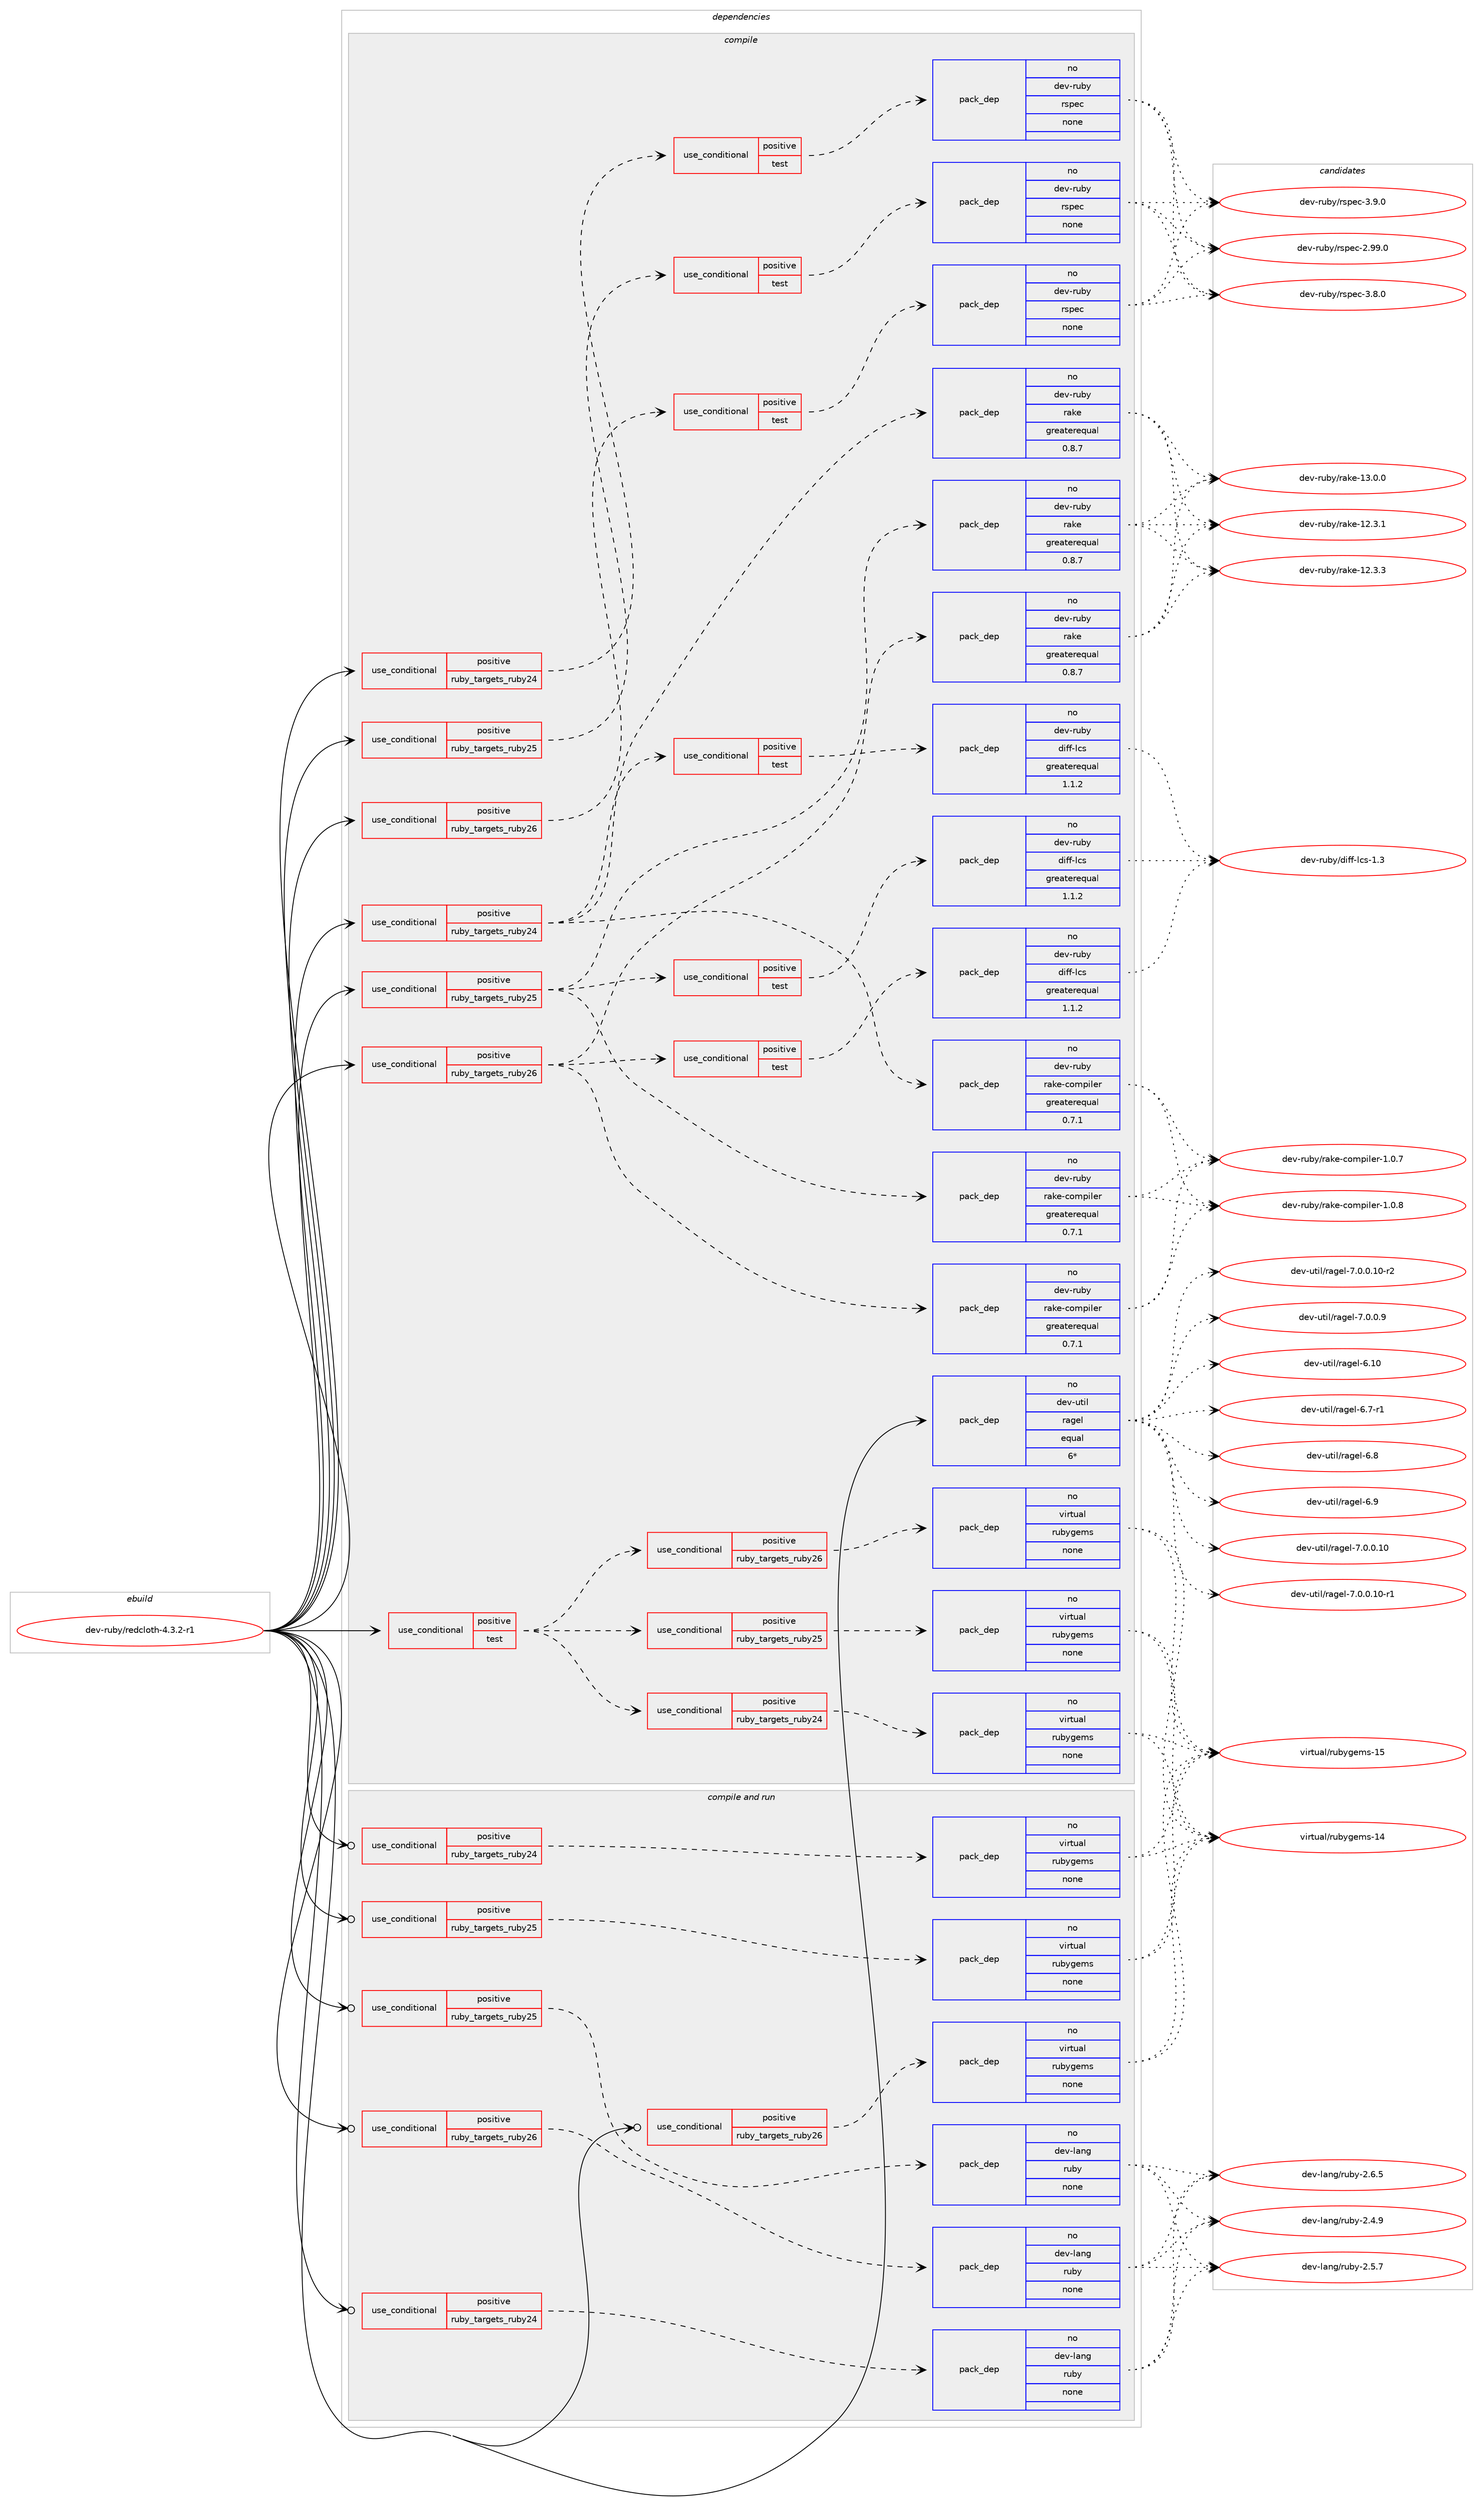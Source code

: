 digraph prolog {

# *************
# Graph options
# *************

newrank=true;
concentrate=true;
compound=true;
graph [rankdir=LR,fontname=Helvetica,fontsize=10,ranksep=1.5];#, ranksep=2.5, nodesep=0.2];
edge  [arrowhead=vee];
node  [fontname=Helvetica,fontsize=10];

# **********
# The ebuild
# **********

subgraph cluster_leftcol {
color=gray;
rank=same;
label=<<i>ebuild</i>>;
id [label="dev-ruby/redcloth-4.3.2-r1", color=red, width=4, href="../dev-ruby/redcloth-4.3.2-r1.svg"];
}

# ****************
# The dependencies
# ****************

subgraph cluster_midcol {
color=gray;
label=<<i>dependencies</i>>;
subgraph cluster_compile {
fillcolor="#eeeeee";
style=filled;
label=<<i>compile</i>>;
subgraph cond172594 {
dependency705053 [label=<<TABLE BORDER="0" CELLBORDER="1" CELLSPACING="0" CELLPADDING="4"><TR><TD ROWSPAN="3" CELLPADDING="10">use_conditional</TD></TR><TR><TD>positive</TD></TR><TR><TD>ruby_targets_ruby24</TD></TR></TABLE>>, shape=none, color=red];
subgraph cond172595 {
dependency705054 [label=<<TABLE BORDER="0" CELLBORDER="1" CELLSPACING="0" CELLPADDING="4"><TR><TD ROWSPAN="3" CELLPADDING="10">use_conditional</TD></TR><TR><TD>positive</TD></TR><TR><TD>test</TD></TR></TABLE>>, shape=none, color=red];
subgraph pack520429 {
dependency705055 [label=<<TABLE BORDER="0" CELLBORDER="1" CELLSPACING="0" CELLPADDING="4" WIDTH="220"><TR><TD ROWSPAN="6" CELLPADDING="30">pack_dep</TD></TR><TR><TD WIDTH="110">no</TD></TR><TR><TD>dev-ruby</TD></TR><TR><TD>rspec</TD></TR><TR><TD>none</TD></TR><TR><TD></TD></TR></TABLE>>, shape=none, color=blue];
}
dependency705054:e -> dependency705055:w [weight=20,style="dashed",arrowhead="vee"];
}
dependency705053:e -> dependency705054:w [weight=20,style="dashed",arrowhead="vee"];
}
id:e -> dependency705053:w [weight=20,style="solid",arrowhead="vee"];
subgraph cond172596 {
dependency705056 [label=<<TABLE BORDER="0" CELLBORDER="1" CELLSPACING="0" CELLPADDING="4"><TR><TD ROWSPAN="3" CELLPADDING="10">use_conditional</TD></TR><TR><TD>positive</TD></TR><TR><TD>ruby_targets_ruby24</TD></TR></TABLE>>, shape=none, color=red];
subgraph pack520430 {
dependency705057 [label=<<TABLE BORDER="0" CELLBORDER="1" CELLSPACING="0" CELLPADDING="4" WIDTH="220"><TR><TD ROWSPAN="6" CELLPADDING="30">pack_dep</TD></TR><TR><TD WIDTH="110">no</TD></TR><TR><TD>dev-ruby</TD></TR><TR><TD>rake</TD></TR><TR><TD>greaterequal</TD></TR><TR><TD>0.8.7</TD></TR></TABLE>>, shape=none, color=blue];
}
dependency705056:e -> dependency705057:w [weight=20,style="dashed",arrowhead="vee"];
subgraph pack520431 {
dependency705058 [label=<<TABLE BORDER="0" CELLBORDER="1" CELLSPACING="0" CELLPADDING="4" WIDTH="220"><TR><TD ROWSPAN="6" CELLPADDING="30">pack_dep</TD></TR><TR><TD WIDTH="110">no</TD></TR><TR><TD>dev-ruby</TD></TR><TR><TD>rake-compiler</TD></TR><TR><TD>greaterequal</TD></TR><TR><TD>0.7.1</TD></TR></TABLE>>, shape=none, color=blue];
}
dependency705056:e -> dependency705058:w [weight=20,style="dashed",arrowhead="vee"];
subgraph cond172597 {
dependency705059 [label=<<TABLE BORDER="0" CELLBORDER="1" CELLSPACING="0" CELLPADDING="4"><TR><TD ROWSPAN="3" CELLPADDING="10">use_conditional</TD></TR><TR><TD>positive</TD></TR><TR><TD>test</TD></TR></TABLE>>, shape=none, color=red];
subgraph pack520432 {
dependency705060 [label=<<TABLE BORDER="0" CELLBORDER="1" CELLSPACING="0" CELLPADDING="4" WIDTH="220"><TR><TD ROWSPAN="6" CELLPADDING="30">pack_dep</TD></TR><TR><TD WIDTH="110">no</TD></TR><TR><TD>dev-ruby</TD></TR><TR><TD>diff-lcs</TD></TR><TR><TD>greaterequal</TD></TR><TR><TD>1.1.2</TD></TR></TABLE>>, shape=none, color=blue];
}
dependency705059:e -> dependency705060:w [weight=20,style="dashed",arrowhead="vee"];
}
dependency705056:e -> dependency705059:w [weight=20,style="dashed",arrowhead="vee"];
}
id:e -> dependency705056:w [weight=20,style="solid",arrowhead="vee"];
subgraph cond172598 {
dependency705061 [label=<<TABLE BORDER="0" CELLBORDER="1" CELLSPACING="0" CELLPADDING="4"><TR><TD ROWSPAN="3" CELLPADDING="10">use_conditional</TD></TR><TR><TD>positive</TD></TR><TR><TD>ruby_targets_ruby25</TD></TR></TABLE>>, shape=none, color=red];
subgraph cond172599 {
dependency705062 [label=<<TABLE BORDER="0" CELLBORDER="1" CELLSPACING="0" CELLPADDING="4"><TR><TD ROWSPAN="3" CELLPADDING="10">use_conditional</TD></TR><TR><TD>positive</TD></TR><TR><TD>test</TD></TR></TABLE>>, shape=none, color=red];
subgraph pack520433 {
dependency705063 [label=<<TABLE BORDER="0" CELLBORDER="1" CELLSPACING="0" CELLPADDING="4" WIDTH="220"><TR><TD ROWSPAN="6" CELLPADDING="30">pack_dep</TD></TR><TR><TD WIDTH="110">no</TD></TR><TR><TD>dev-ruby</TD></TR><TR><TD>rspec</TD></TR><TR><TD>none</TD></TR><TR><TD></TD></TR></TABLE>>, shape=none, color=blue];
}
dependency705062:e -> dependency705063:w [weight=20,style="dashed",arrowhead="vee"];
}
dependency705061:e -> dependency705062:w [weight=20,style="dashed",arrowhead="vee"];
}
id:e -> dependency705061:w [weight=20,style="solid",arrowhead="vee"];
subgraph cond172600 {
dependency705064 [label=<<TABLE BORDER="0" CELLBORDER="1" CELLSPACING="0" CELLPADDING="4"><TR><TD ROWSPAN="3" CELLPADDING="10">use_conditional</TD></TR><TR><TD>positive</TD></TR><TR><TD>ruby_targets_ruby25</TD></TR></TABLE>>, shape=none, color=red];
subgraph pack520434 {
dependency705065 [label=<<TABLE BORDER="0" CELLBORDER="1" CELLSPACING="0" CELLPADDING="4" WIDTH="220"><TR><TD ROWSPAN="6" CELLPADDING="30">pack_dep</TD></TR><TR><TD WIDTH="110">no</TD></TR><TR><TD>dev-ruby</TD></TR><TR><TD>rake</TD></TR><TR><TD>greaterequal</TD></TR><TR><TD>0.8.7</TD></TR></TABLE>>, shape=none, color=blue];
}
dependency705064:e -> dependency705065:w [weight=20,style="dashed",arrowhead="vee"];
subgraph pack520435 {
dependency705066 [label=<<TABLE BORDER="0" CELLBORDER="1" CELLSPACING="0" CELLPADDING="4" WIDTH="220"><TR><TD ROWSPAN="6" CELLPADDING="30">pack_dep</TD></TR><TR><TD WIDTH="110">no</TD></TR><TR><TD>dev-ruby</TD></TR><TR><TD>rake-compiler</TD></TR><TR><TD>greaterequal</TD></TR><TR><TD>0.7.1</TD></TR></TABLE>>, shape=none, color=blue];
}
dependency705064:e -> dependency705066:w [weight=20,style="dashed",arrowhead="vee"];
subgraph cond172601 {
dependency705067 [label=<<TABLE BORDER="0" CELLBORDER="1" CELLSPACING="0" CELLPADDING="4"><TR><TD ROWSPAN="3" CELLPADDING="10">use_conditional</TD></TR><TR><TD>positive</TD></TR><TR><TD>test</TD></TR></TABLE>>, shape=none, color=red];
subgraph pack520436 {
dependency705068 [label=<<TABLE BORDER="0" CELLBORDER="1" CELLSPACING="0" CELLPADDING="4" WIDTH="220"><TR><TD ROWSPAN="6" CELLPADDING="30">pack_dep</TD></TR><TR><TD WIDTH="110">no</TD></TR><TR><TD>dev-ruby</TD></TR><TR><TD>diff-lcs</TD></TR><TR><TD>greaterequal</TD></TR><TR><TD>1.1.2</TD></TR></TABLE>>, shape=none, color=blue];
}
dependency705067:e -> dependency705068:w [weight=20,style="dashed",arrowhead="vee"];
}
dependency705064:e -> dependency705067:w [weight=20,style="dashed",arrowhead="vee"];
}
id:e -> dependency705064:w [weight=20,style="solid",arrowhead="vee"];
subgraph cond172602 {
dependency705069 [label=<<TABLE BORDER="0" CELLBORDER="1" CELLSPACING="0" CELLPADDING="4"><TR><TD ROWSPAN="3" CELLPADDING="10">use_conditional</TD></TR><TR><TD>positive</TD></TR><TR><TD>ruby_targets_ruby26</TD></TR></TABLE>>, shape=none, color=red];
subgraph cond172603 {
dependency705070 [label=<<TABLE BORDER="0" CELLBORDER="1" CELLSPACING="0" CELLPADDING="4"><TR><TD ROWSPAN="3" CELLPADDING="10">use_conditional</TD></TR><TR><TD>positive</TD></TR><TR><TD>test</TD></TR></TABLE>>, shape=none, color=red];
subgraph pack520437 {
dependency705071 [label=<<TABLE BORDER="0" CELLBORDER="1" CELLSPACING="0" CELLPADDING="4" WIDTH="220"><TR><TD ROWSPAN="6" CELLPADDING="30">pack_dep</TD></TR><TR><TD WIDTH="110">no</TD></TR><TR><TD>dev-ruby</TD></TR><TR><TD>rspec</TD></TR><TR><TD>none</TD></TR><TR><TD></TD></TR></TABLE>>, shape=none, color=blue];
}
dependency705070:e -> dependency705071:w [weight=20,style="dashed",arrowhead="vee"];
}
dependency705069:e -> dependency705070:w [weight=20,style="dashed",arrowhead="vee"];
}
id:e -> dependency705069:w [weight=20,style="solid",arrowhead="vee"];
subgraph cond172604 {
dependency705072 [label=<<TABLE BORDER="0" CELLBORDER="1" CELLSPACING="0" CELLPADDING="4"><TR><TD ROWSPAN="3" CELLPADDING="10">use_conditional</TD></TR><TR><TD>positive</TD></TR><TR><TD>ruby_targets_ruby26</TD></TR></TABLE>>, shape=none, color=red];
subgraph pack520438 {
dependency705073 [label=<<TABLE BORDER="0" CELLBORDER="1" CELLSPACING="0" CELLPADDING="4" WIDTH="220"><TR><TD ROWSPAN="6" CELLPADDING="30">pack_dep</TD></TR><TR><TD WIDTH="110">no</TD></TR><TR><TD>dev-ruby</TD></TR><TR><TD>rake</TD></TR><TR><TD>greaterequal</TD></TR><TR><TD>0.8.7</TD></TR></TABLE>>, shape=none, color=blue];
}
dependency705072:e -> dependency705073:w [weight=20,style="dashed",arrowhead="vee"];
subgraph pack520439 {
dependency705074 [label=<<TABLE BORDER="0" CELLBORDER="1" CELLSPACING="0" CELLPADDING="4" WIDTH="220"><TR><TD ROWSPAN="6" CELLPADDING="30">pack_dep</TD></TR><TR><TD WIDTH="110">no</TD></TR><TR><TD>dev-ruby</TD></TR><TR><TD>rake-compiler</TD></TR><TR><TD>greaterequal</TD></TR><TR><TD>0.7.1</TD></TR></TABLE>>, shape=none, color=blue];
}
dependency705072:e -> dependency705074:w [weight=20,style="dashed",arrowhead="vee"];
subgraph cond172605 {
dependency705075 [label=<<TABLE BORDER="0" CELLBORDER="1" CELLSPACING="0" CELLPADDING="4"><TR><TD ROWSPAN="3" CELLPADDING="10">use_conditional</TD></TR><TR><TD>positive</TD></TR><TR><TD>test</TD></TR></TABLE>>, shape=none, color=red];
subgraph pack520440 {
dependency705076 [label=<<TABLE BORDER="0" CELLBORDER="1" CELLSPACING="0" CELLPADDING="4" WIDTH="220"><TR><TD ROWSPAN="6" CELLPADDING="30">pack_dep</TD></TR><TR><TD WIDTH="110">no</TD></TR><TR><TD>dev-ruby</TD></TR><TR><TD>diff-lcs</TD></TR><TR><TD>greaterequal</TD></TR><TR><TD>1.1.2</TD></TR></TABLE>>, shape=none, color=blue];
}
dependency705075:e -> dependency705076:w [weight=20,style="dashed",arrowhead="vee"];
}
dependency705072:e -> dependency705075:w [weight=20,style="dashed",arrowhead="vee"];
}
id:e -> dependency705072:w [weight=20,style="solid",arrowhead="vee"];
subgraph cond172606 {
dependency705077 [label=<<TABLE BORDER="0" CELLBORDER="1" CELLSPACING="0" CELLPADDING="4"><TR><TD ROWSPAN="3" CELLPADDING="10">use_conditional</TD></TR><TR><TD>positive</TD></TR><TR><TD>test</TD></TR></TABLE>>, shape=none, color=red];
subgraph cond172607 {
dependency705078 [label=<<TABLE BORDER="0" CELLBORDER="1" CELLSPACING="0" CELLPADDING="4"><TR><TD ROWSPAN="3" CELLPADDING="10">use_conditional</TD></TR><TR><TD>positive</TD></TR><TR><TD>ruby_targets_ruby24</TD></TR></TABLE>>, shape=none, color=red];
subgraph pack520441 {
dependency705079 [label=<<TABLE BORDER="0" CELLBORDER="1" CELLSPACING="0" CELLPADDING="4" WIDTH="220"><TR><TD ROWSPAN="6" CELLPADDING="30">pack_dep</TD></TR><TR><TD WIDTH="110">no</TD></TR><TR><TD>virtual</TD></TR><TR><TD>rubygems</TD></TR><TR><TD>none</TD></TR><TR><TD></TD></TR></TABLE>>, shape=none, color=blue];
}
dependency705078:e -> dependency705079:w [weight=20,style="dashed",arrowhead="vee"];
}
dependency705077:e -> dependency705078:w [weight=20,style="dashed",arrowhead="vee"];
subgraph cond172608 {
dependency705080 [label=<<TABLE BORDER="0" CELLBORDER="1" CELLSPACING="0" CELLPADDING="4"><TR><TD ROWSPAN="3" CELLPADDING="10">use_conditional</TD></TR><TR><TD>positive</TD></TR><TR><TD>ruby_targets_ruby25</TD></TR></TABLE>>, shape=none, color=red];
subgraph pack520442 {
dependency705081 [label=<<TABLE BORDER="0" CELLBORDER="1" CELLSPACING="0" CELLPADDING="4" WIDTH="220"><TR><TD ROWSPAN="6" CELLPADDING="30">pack_dep</TD></TR><TR><TD WIDTH="110">no</TD></TR><TR><TD>virtual</TD></TR><TR><TD>rubygems</TD></TR><TR><TD>none</TD></TR><TR><TD></TD></TR></TABLE>>, shape=none, color=blue];
}
dependency705080:e -> dependency705081:w [weight=20,style="dashed",arrowhead="vee"];
}
dependency705077:e -> dependency705080:w [weight=20,style="dashed",arrowhead="vee"];
subgraph cond172609 {
dependency705082 [label=<<TABLE BORDER="0" CELLBORDER="1" CELLSPACING="0" CELLPADDING="4"><TR><TD ROWSPAN="3" CELLPADDING="10">use_conditional</TD></TR><TR><TD>positive</TD></TR><TR><TD>ruby_targets_ruby26</TD></TR></TABLE>>, shape=none, color=red];
subgraph pack520443 {
dependency705083 [label=<<TABLE BORDER="0" CELLBORDER="1" CELLSPACING="0" CELLPADDING="4" WIDTH="220"><TR><TD ROWSPAN="6" CELLPADDING="30">pack_dep</TD></TR><TR><TD WIDTH="110">no</TD></TR><TR><TD>virtual</TD></TR><TR><TD>rubygems</TD></TR><TR><TD>none</TD></TR><TR><TD></TD></TR></TABLE>>, shape=none, color=blue];
}
dependency705082:e -> dependency705083:w [weight=20,style="dashed",arrowhead="vee"];
}
dependency705077:e -> dependency705082:w [weight=20,style="dashed",arrowhead="vee"];
}
id:e -> dependency705077:w [weight=20,style="solid",arrowhead="vee"];
subgraph pack520444 {
dependency705084 [label=<<TABLE BORDER="0" CELLBORDER="1" CELLSPACING="0" CELLPADDING="4" WIDTH="220"><TR><TD ROWSPAN="6" CELLPADDING="30">pack_dep</TD></TR><TR><TD WIDTH="110">no</TD></TR><TR><TD>dev-util</TD></TR><TR><TD>ragel</TD></TR><TR><TD>equal</TD></TR><TR><TD>6*</TD></TR></TABLE>>, shape=none, color=blue];
}
id:e -> dependency705084:w [weight=20,style="solid",arrowhead="vee"];
}
subgraph cluster_compileandrun {
fillcolor="#eeeeee";
style=filled;
label=<<i>compile and run</i>>;
subgraph cond172610 {
dependency705085 [label=<<TABLE BORDER="0" CELLBORDER="1" CELLSPACING="0" CELLPADDING="4"><TR><TD ROWSPAN="3" CELLPADDING="10">use_conditional</TD></TR><TR><TD>positive</TD></TR><TR><TD>ruby_targets_ruby24</TD></TR></TABLE>>, shape=none, color=red];
subgraph pack520445 {
dependency705086 [label=<<TABLE BORDER="0" CELLBORDER="1" CELLSPACING="0" CELLPADDING="4" WIDTH="220"><TR><TD ROWSPAN="6" CELLPADDING="30">pack_dep</TD></TR><TR><TD WIDTH="110">no</TD></TR><TR><TD>dev-lang</TD></TR><TR><TD>ruby</TD></TR><TR><TD>none</TD></TR><TR><TD></TD></TR></TABLE>>, shape=none, color=blue];
}
dependency705085:e -> dependency705086:w [weight=20,style="dashed",arrowhead="vee"];
}
id:e -> dependency705085:w [weight=20,style="solid",arrowhead="odotvee"];
subgraph cond172611 {
dependency705087 [label=<<TABLE BORDER="0" CELLBORDER="1" CELLSPACING="0" CELLPADDING="4"><TR><TD ROWSPAN="3" CELLPADDING="10">use_conditional</TD></TR><TR><TD>positive</TD></TR><TR><TD>ruby_targets_ruby24</TD></TR></TABLE>>, shape=none, color=red];
subgraph pack520446 {
dependency705088 [label=<<TABLE BORDER="0" CELLBORDER="1" CELLSPACING="0" CELLPADDING="4" WIDTH="220"><TR><TD ROWSPAN="6" CELLPADDING="30">pack_dep</TD></TR><TR><TD WIDTH="110">no</TD></TR><TR><TD>virtual</TD></TR><TR><TD>rubygems</TD></TR><TR><TD>none</TD></TR><TR><TD></TD></TR></TABLE>>, shape=none, color=blue];
}
dependency705087:e -> dependency705088:w [weight=20,style="dashed",arrowhead="vee"];
}
id:e -> dependency705087:w [weight=20,style="solid",arrowhead="odotvee"];
subgraph cond172612 {
dependency705089 [label=<<TABLE BORDER="0" CELLBORDER="1" CELLSPACING="0" CELLPADDING="4"><TR><TD ROWSPAN="3" CELLPADDING="10">use_conditional</TD></TR><TR><TD>positive</TD></TR><TR><TD>ruby_targets_ruby25</TD></TR></TABLE>>, shape=none, color=red];
subgraph pack520447 {
dependency705090 [label=<<TABLE BORDER="0" CELLBORDER="1" CELLSPACING="0" CELLPADDING="4" WIDTH="220"><TR><TD ROWSPAN="6" CELLPADDING="30">pack_dep</TD></TR><TR><TD WIDTH="110">no</TD></TR><TR><TD>dev-lang</TD></TR><TR><TD>ruby</TD></TR><TR><TD>none</TD></TR><TR><TD></TD></TR></TABLE>>, shape=none, color=blue];
}
dependency705089:e -> dependency705090:w [weight=20,style="dashed",arrowhead="vee"];
}
id:e -> dependency705089:w [weight=20,style="solid",arrowhead="odotvee"];
subgraph cond172613 {
dependency705091 [label=<<TABLE BORDER="0" CELLBORDER="1" CELLSPACING="0" CELLPADDING="4"><TR><TD ROWSPAN="3" CELLPADDING="10">use_conditional</TD></TR><TR><TD>positive</TD></TR><TR><TD>ruby_targets_ruby25</TD></TR></TABLE>>, shape=none, color=red];
subgraph pack520448 {
dependency705092 [label=<<TABLE BORDER="0" CELLBORDER="1" CELLSPACING="0" CELLPADDING="4" WIDTH="220"><TR><TD ROWSPAN="6" CELLPADDING="30">pack_dep</TD></TR><TR><TD WIDTH="110">no</TD></TR><TR><TD>virtual</TD></TR><TR><TD>rubygems</TD></TR><TR><TD>none</TD></TR><TR><TD></TD></TR></TABLE>>, shape=none, color=blue];
}
dependency705091:e -> dependency705092:w [weight=20,style="dashed",arrowhead="vee"];
}
id:e -> dependency705091:w [weight=20,style="solid",arrowhead="odotvee"];
subgraph cond172614 {
dependency705093 [label=<<TABLE BORDER="0" CELLBORDER="1" CELLSPACING="0" CELLPADDING="4"><TR><TD ROWSPAN="3" CELLPADDING="10">use_conditional</TD></TR><TR><TD>positive</TD></TR><TR><TD>ruby_targets_ruby26</TD></TR></TABLE>>, shape=none, color=red];
subgraph pack520449 {
dependency705094 [label=<<TABLE BORDER="0" CELLBORDER="1" CELLSPACING="0" CELLPADDING="4" WIDTH="220"><TR><TD ROWSPAN="6" CELLPADDING="30">pack_dep</TD></TR><TR><TD WIDTH="110">no</TD></TR><TR><TD>dev-lang</TD></TR><TR><TD>ruby</TD></TR><TR><TD>none</TD></TR><TR><TD></TD></TR></TABLE>>, shape=none, color=blue];
}
dependency705093:e -> dependency705094:w [weight=20,style="dashed",arrowhead="vee"];
}
id:e -> dependency705093:w [weight=20,style="solid",arrowhead="odotvee"];
subgraph cond172615 {
dependency705095 [label=<<TABLE BORDER="0" CELLBORDER="1" CELLSPACING="0" CELLPADDING="4"><TR><TD ROWSPAN="3" CELLPADDING="10">use_conditional</TD></TR><TR><TD>positive</TD></TR><TR><TD>ruby_targets_ruby26</TD></TR></TABLE>>, shape=none, color=red];
subgraph pack520450 {
dependency705096 [label=<<TABLE BORDER="0" CELLBORDER="1" CELLSPACING="0" CELLPADDING="4" WIDTH="220"><TR><TD ROWSPAN="6" CELLPADDING="30">pack_dep</TD></TR><TR><TD WIDTH="110">no</TD></TR><TR><TD>virtual</TD></TR><TR><TD>rubygems</TD></TR><TR><TD>none</TD></TR><TR><TD></TD></TR></TABLE>>, shape=none, color=blue];
}
dependency705095:e -> dependency705096:w [weight=20,style="dashed",arrowhead="vee"];
}
id:e -> dependency705095:w [weight=20,style="solid",arrowhead="odotvee"];
}
subgraph cluster_run {
fillcolor="#eeeeee";
style=filled;
label=<<i>run</i>>;
}
}

# **************
# The candidates
# **************

subgraph cluster_choices {
rank=same;
color=gray;
label=<<i>candidates</i>>;

subgraph choice520429 {
color=black;
nodesep=1;
choice1001011184511411798121471141151121019945504657574648 [label="dev-ruby/rspec-2.99.0", color=red, width=4,href="../dev-ruby/rspec-2.99.0.svg"];
choice10010111845114117981214711411511210199455146564648 [label="dev-ruby/rspec-3.8.0", color=red, width=4,href="../dev-ruby/rspec-3.8.0.svg"];
choice10010111845114117981214711411511210199455146574648 [label="dev-ruby/rspec-3.9.0", color=red, width=4,href="../dev-ruby/rspec-3.9.0.svg"];
dependency705055:e -> choice1001011184511411798121471141151121019945504657574648:w [style=dotted,weight="100"];
dependency705055:e -> choice10010111845114117981214711411511210199455146564648:w [style=dotted,weight="100"];
dependency705055:e -> choice10010111845114117981214711411511210199455146574648:w [style=dotted,weight="100"];
}
subgraph choice520430 {
color=black;
nodesep=1;
choice1001011184511411798121471149710710145495046514649 [label="dev-ruby/rake-12.3.1", color=red, width=4,href="../dev-ruby/rake-12.3.1.svg"];
choice1001011184511411798121471149710710145495046514651 [label="dev-ruby/rake-12.3.3", color=red, width=4,href="../dev-ruby/rake-12.3.3.svg"];
choice1001011184511411798121471149710710145495146484648 [label="dev-ruby/rake-13.0.0", color=red, width=4,href="../dev-ruby/rake-13.0.0.svg"];
dependency705057:e -> choice1001011184511411798121471149710710145495046514649:w [style=dotted,weight="100"];
dependency705057:e -> choice1001011184511411798121471149710710145495046514651:w [style=dotted,weight="100"];
dependency705057:e -> choice1001011184511411798121471149710710145495146484648:w [style=dotted,weight="100"];
}
subgraph choice520431 {
color=black;
nodesep=1;
choice100101118451141179812147114971071014599111109112105108101114454946484655 [label="dev-ruby/rake-compiler-1.0.7", color=red, width=4,href="../dev-ruby/rake-compiler-1.0.7.svg"];
choice100101118451141179812147114971071014599111109112105108101114454946484656 [label="dev-ruby/rake-compiler-1.0.8", color=red, width=4,href="../dev-ruby/rake-compiler-1.0.8.svg"];
dependency705058:e -> choice100101118451141179812147114971071014599111109112105108101114454946484655:w [style=dotted,weight="100"];
dependency705058:e -> choice100101118451141179812147114971071014599111109112105108101114454946484656:w [style=dotted,weight="100"];
}
subgraph choice520432 {
color=black;
nodesep=1;
choice100101118451141179812147100105102102451089911545494651 [label="dev-ruby/diff-lcs-1.3", color=red, width=4,href="../dev-ruby/diff-lcs-1.3.svg"];
dependency705060:e -> choice100101118451141179812147100105102102451089911545494651:w [style=dotted,weight="100"];
}
subgraph choice520433 {
color=black;
nodesep=1;
choice1001011184511411798121471141151121019945504657574648 [label="dev-ruby/rspec-2.99.0", color=red, width=4,href="../dev-ruby/rspec-2.99.0.svg"];
choice10010111845114117981214711411511210199455146564648 [label="dev-ruby/rspec-3.8.0", color=red, width=4,href="../dev-ruby/rspec-3.8.0.svg"];
choice10010111845114117981214711411511210199455146574648 [label="dev-ruby/rspec-3.9.0", color=red, width=4,href="../dev-ruby/rspec-3.9.0.svg"];
dependency705063:e -> choice1001011184511411798121471141151121019945504657574648:w [style=dotted,weight="100"];
dependency705063:e -> choice10010111845114117981214711411511210199455146564648:w [style=dotted,weight="100"];
dependency705063:e -> choice10010111845114117981214711411511210199455146574648:w [style=dotted,weight="100"];
}
subgraph choice520434 {
color=black;
nodesep=1;
choice1001011184511411798121471149710710145495046514649 [label="dev-ruby/rake-12.3.1", color=red, width=4,href="../dev-ruby/rake-12.3.1.svg"];
choice1001011184511411798121471149710710145495046514651 [label="dev-ruby/rake-12.3.3", color=red, width=4,href="../dev-ruby/rake-12.3.3.svg"];
choice1001011184511411798121471149710710145495146484648 [label="dev-ruby/rake-13.0.0", color=red, width=4,href="../dev-ruby/rake-13.0.0.svg"];
dependency705065:e -> choice1001011184511411798121471149710710145495046514649:w [style=dotted,weight="100"];
dependency705065:e -> choice1001011184511411798121471149710710145495046514651:w [style=dotted,weight="100"];
dependency705065:e -> choice1001011184511411798121471149710710145495146484648:w [style=dotted,weight="100"];
}
subgraph choice520435 {
color=black;
nodesep=1;
choice100101118451141179812147114971071014599111109112105108101114454946484655 [label="dev-ruby/rake-compiler-1.0.7", color=red, width=4,href="../dev-ruby/rake-compiler-1.0.7.svg"];
choice100101118451141179812147114971071014599111109112105108101114454946484656 [label="dev-ruby/rake-compiler-1.0.8", color=red, width=4,href="../dev-ruby/rake-compiler-1.0.8.svg"];
dependency705066:e -> choice100101118451141179812147114971071014599111109112105108101114454946484655:w [style=dotted,weight="100"];
dependency705066:e -> choice100101118451141179812147114971071014599111109112105108101114454946484656:w [style=dotted,weight="100"];
}
subgraph choice520436 {
color=black;
nodesep=1;
choice100101118451141179812147100105102102451089911545494651 [label="dev-ruby/diff-lcs-1.3", color=red, width=4,href="../dev-ruby/diff-lcs-1.3.svg"];
dependency705068:e -> choice100101118451141179812147100105102102451089911545494651:w [style=dotted,weight="100"];
}
subgraph choice520437 {
color=black;
nodesep=1;
choice1001011184511411798121471141151121019945504657574648 [label="dev-ruby/rspec-2.99.0", color=red, width=4,href="../dev-ruby/rspec-2.99.0.svg"];
choice10010111845114117981214711411511210199455146564648 [label="dev-ruby/rspec-3.8.0", color=red, width=4,href="../dev-ruby/rspec-3.8.0.svg"];
choice10010111845114117981214711411511210199455146574648 [label="dev-ruby/rspec-3.9.0", color=red, width=4,href="../dev-ruby/rspec-3.9.0.svg"];
dependency705071:e -> choice1001011184511411798121471141151121019945504657574648:w [style=dotted,weight="100"];
dependency705071:e -> choice10010111845114117981214711411511210199455146564648:w [style=dotted,weight="100"];
dependency705071:e -> choice10010111845114117981214711411511210199455146574648:w [style=dotted,weight="100"];
}
subgraph choice520438 {
color=black;
nodesep=1;
choice1001011184511411798121471149710710145495046514649 [label="dev-ruby/rake-12.3.1", color=red, width=4,href="../dev-ruby/rake-12.3.1.svg"];
choice1001011184511411798121471149710710145495046514651 [label="dev-ruby/rake-12.3.3", color=red, width=4,href="../dev-ruby/rake-12.3.3.svg"];
choice1001011184511411798121471149710710145495146484648 [label="dev-ruby/rake-13.0.0", color=red, width=4,href="../dev-ruby/rake-13.0.0.svg"];
dependency705073:e -> choice1001011184511411798121471149710710145495046514649:w [style=dotted,weight="100"];
dependency705073:e -> choice1001011184511411798121471149710710145495046514651:w [style=dotted,weight="100"];
dependency705073:e -> choice1001011184511411798121471149710710145495146484648:w [style=dotted,weight="100"];
}
subgraph choice520439 {
color=black;
nodesep=1;
choice100101118451141179812147114971071014599111109112105108101114454946484655 [label="dev-ruby/rake-compiler-1.0.7", color=red, width=4,href="../dev-ruby/rake-compiler-1.0.7.svg"];
choice100101118451141179812147114971071014599111109112105108101114454946484656 [label="dev-ruby/rake-compiler-1.0.8", color=red, width=4,href="../dev-ruby/rake-compiler-1.0.8.svg"];
dependency705074:e -> choice100101118451141179812147114971071014599111109112105108101114454946484655:w [style=dotted,weight="100"];
dependency705074:e -> choice100101118451141179812147114971071014599111109112105108101114454946484656:w [style=dotted,weight="100"];
}
subgraph choice520440 {
color=black;
nodesep=1;
choice100101118451141179812147100105102102451089911545494651 [label="dev-ruby/diff-lcs-1.3", color=red, width=4,href="../dev-ruby/diff-lcs-1.3.svg"];
dependency705076:e -> choice100101118451141179812147100105102102451089911545494651:w [style=dotted,weight="100"];
}
subgraph choice520441 {
color=black;
nodesep=1;
choice118105114116117971084711411798121103101109115454952 [label="virtual/rubygems-14", color=red, width=4,href="../virtual/rubygems-14.svg"];
choice118105114116117971084711411798121103101109115454953 [label="virtual/rubygems-15", color=red, width=4,href="../virtual/rubygems-15.svg"];
dependency705079:e -> choice118105114116117971084711411798121103101109115454952:w [style=dotted,weight="100"];
dependency705079:e -> choice118105114116117971084711411798121103101109115454953:w [style=dotted,weight="100"];
}
subgraph choice520442 {
color=black;
nodesep=1;
choice118105114116117971084711411798121103101109115454952 [label="virtual/rubygems-14", color=red, width=4,href="../virtual/rubygems-14.svg"];
choice118105114116117971084711411798121103101109115454953 [label="virtual/rubygems-15", color=red, width=4,href="../virtual/rubygems-15.svg"];
dependency705081:e -> choice118105114116117971084711411798121103101109115454952:w [style=dotted,weight="100"];
dependency705081:e -> choice118105114116117971084711411798121103101109115454953:w [style=dotted,weight="100"];
}
subgraph choice520443 {
color=black;
nodesep=1;
choice118105114116117971084711411798121103101109115454952 [label="virtual/rubygems-14", color=red, width=4,href="../virtual/rubygems-14.svg"];
choice118105114116117971084711411798121103101109115454953 [label="virtual/rubygems-15", color=red, width=4,href="../virtual/rubygems-15.svg"];
dependency705083:e -> choice118105114116117971084711411798121103101109115454952:w [style=dotted,weight="100"];
dependency705083:e -> choice118105114116117971084711411798121103101109115454953:w [style=dotted,weight="100"];
}
subgraph choice520444 {
color=black;
nodesep=1;
choice1001011184511711610510847114971031011084554464948 [label="dev-util/ragel-6.10", color=red, width=4,href="../dev-util/ragel-6.10.svg"];
choice100101118451171161051084711497103101108455446554511449 [label="dev-util/ragel-6.7-r1", color=red, width=4,href="../dev-util/ragel-6.7-r1.svg"];
choice10010111845117116105108471149710310110845544656 [label="dev-util/ragel-6.8", color=red, width=4,href="../dev-util/ragel-6.8.svg"];
choice10010111845117116105108471149710310110845544657 [label="dev-util/ragel-6.9", color=red, width=4,href="../dev-util/ragel-6.9.svg"];
choice100101118451171161051084711497103101108455546484648464948 [label="dev-util/ragel-7.0.0.10", color=red, width=4,href="../dev-util/ragel-7.0.0.10.svg"];
choice1001011184511711610510847114971031011084555464846484649484511449 [label="dev-util/ragel-7.0.0.10-r1", color=red, width=4,href="../dev-util/ragel-7.0.0.10-r1.svg"];
choice1001011184511711610510847114971031011084555464846484649484511450 [label="dev-util/ragel-7.0.0.10-r2", color=red, width=4,href="../dev-util/ragel-7.0.0.10-r2.svg"];
choice1001011184511711610510847114971031011084555464846484657 [label="dev-util/ragel-7.0.0.9", color=red, width=4,href="../dev-util/ragel-7.0.0.9.svg"];
dependency705084:e -> choice1001011184511711610510847114971031011084554464948:w [style=dotted,weight="100"];
dependency705084:e -> choice100101118451171161051084711497103101108455446554511449:w [style=dotted,weight="100"];
dependency705084:e -> choice10010111845117116105108471149710310110845544656:w [style=dotted,weight="100"];
dependency705084:e -> choice10010111845117116105108471149710310110845544657:w [style=dotted,weight="100"];
dependency705084:e -> choice100101118451171161051084711497103101108455546484648464948:w [style=dotted,weight="100"];
dependency705084:e -> choice1001011184511711610510847114971031011084555464846484649484511449:w [style=dotted,weight="100"];
dependency705084:e -> choice1001011184511711610510847114971031011084555464846484649484511450:w [style=dotted,weight="100"];
dependency705084:e -> choice1001011184511711610510847114971031011084555464846484657:w [style=dotted,weight="100"];
}
subgraph choice520445 {
color=black;
nodesep=1;
choice10010111845108971101034711411798121455046524657 [label="dev-lang/ruby-2.4.9", color=red, width=4,href="../dev-lang/ruby-2.4.9.svg"];
choice10010111845108971101034711411798121455046534655 [label="dev-lang/ruby-2.5.7", color=red, width=4,href="../dev-lang/ruby-2.5.7.svg"];
choice10010111845108971101034711411798121455046544653 [label="dev-lang/ruby-2.6.5", color=red, width=4,href="../dev-lang/ruby-2.6.5.svg"];
dependency705086:e -> choice10010111845108971101034711411798121455046524657:w [style=dotted,weight="100"];
dependency705086:e -> choice10010111845108971101034711411798121455046534655:w [style=dotted,weight="100"];
dependency705086:e -> choice10010111845108971101034711411798121455046544653:w [style=dotted,weight="100"];
}
subgraph choice520446 {
color=black;
nodesep=1;
choice118105114116117971084711411798121103101109115454952 [label="virtual/rubygems-14", color=red, width=4,href="../virtual/rubygems-14.svg"];
choice118105114116117971084711411798121103101109115454953 [label="virtual/rubygems-15", color=red, width=4,href="../virtual/rubygems-15.svg"];
dependency705088:e -> choice118105114116117971084711411798121103101109115454952:w [style=dotted,weight="100"];
dependency705088:e -> choice118105114116117971084711411798121103101109115454953:w [style=dotted,weight="100"];
}
subgraph choice520447 {
color=black;
nodesep=1;
choice10010111845108971101034711411798121455046524657 [label="dev-lang/ruby-2.4.9", color=red, width=4,href="../dev-lang/ruby-2.4.9.svg"];
choice10010111845108971101034711411798121455046534655 [label="dev-lang/ruby-2.5.7", color=red, width=4,href="../dev-lang/ruby-2.5.7.svg"];
choice10010111845108971101034711411798121455046544653 [label="dev-lang/ruby-2.6.5", color=red, width=4,href="../dev-lang/ruby-2.6.5.svg"];
dependency705090:e -> choice10010111845108971101034711411798121455046524657:w [style=dotted,weight="100"];
dependency705090:e -> choice10010111845108971101034711411798121455046534655:w [style=dotted,weight="100"];
dependency705090:e -> choice10010111845108971101034711411798121455046544653:w [style=dotted,weight="100"];
}
subgraph choice520448 {
color=black;
nodesep=1;
choice118105114116117971084711411798121103101109115454952 [label="virtual/rubygems-14", color=red, width=4,href="../virtual/rubygems-14.svg"];
choice118105114116117971084711411798121103101109115454953 [label="virtual/rubygems-15", color=red, width=4,href="../virtual/rubygems-15.svg"];
dependency705092:e -> choice118105114116117971084711411798121103101109115454952:w [style=dotted,weight="100"];
dependency705092:e -> choice118105114116117971084711411798121103101109115454953:w [style=dotted,weight="100"];
}
subgraph choice520449 {
color=black;
nodesep=1;
choice10010111845108971101034711411798121455046524657 [label="dev-lang/ruby-2.4.9", color=red, width=4,href="../dev-lang/ruby-2.4.9.svg"];
choice10010111845108971101034711411798121455046534655 [label="dev-lang/ruby-2.5.7", color=red, width=4,href="../dev-lang/ruby-2.5.7.svg"];
choice10010111845108971101034711411798121455046544653 [label="dev-lang/ruby-2.6.5", color=red, width=4,href="../dev-lang/ruby-2.6.5.svg"];
dependency705094:e -> choice10010111845108971101034711411798121455046524657:w [style=dotted,weight="100"];
dependency705094:e -> choice10010111845108971101034711411798121455046534655:w [style=dotted,weight="100"];
dependency705094:e -> choice10010111845108971101034711411798121455046544653:w [style=dotted,weight="100"];
}
subgraph choice520450 {
color=black;
nodesep=1;
choice118105114116117971084711411798121103101109115454952 [label="virtual/rubygems-14", color=red, width=4,href="../virtual/rubygems-14.svg"];
choice118105114116117971084711411798121103101109115454953 [label="virtual/rubygems-15", color=red, width=4,href="../virtual/rubygems-15.svg"];
dependency705096:e -> choice118105114116117971084711411798121103101109115454952:w [style=dotted,weight="100"];
dependency705096:e -> choice118105114116117971084711411798121103101109115454953:w [style=dotted,weight="100"];
}
}

}
